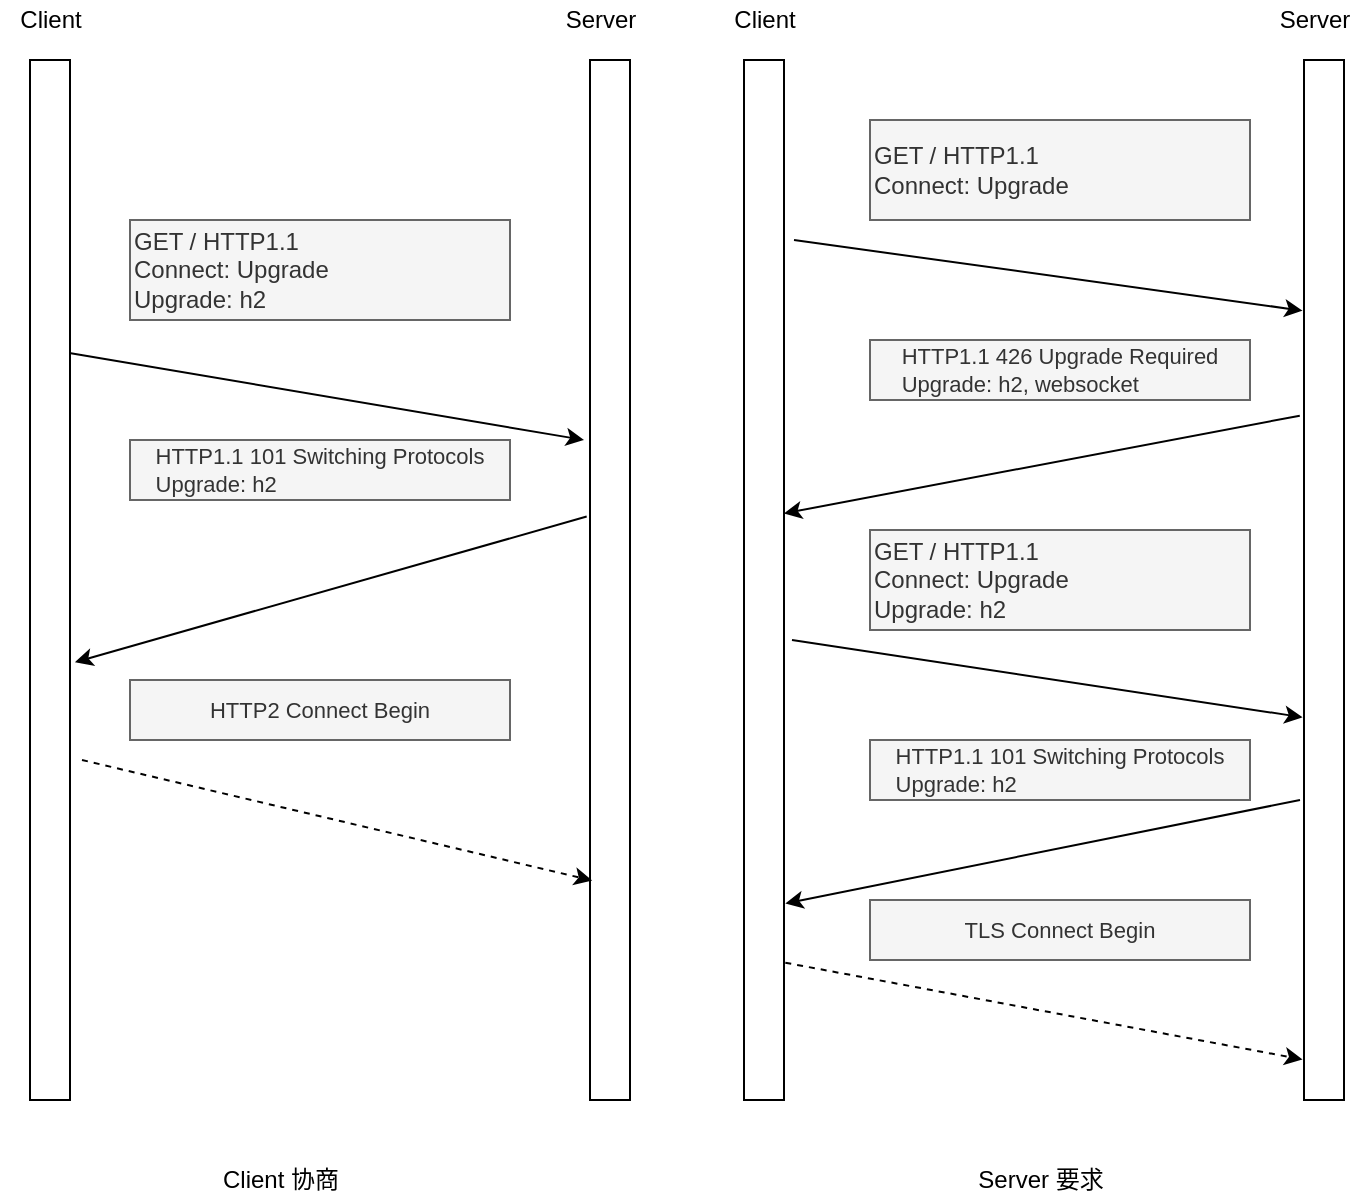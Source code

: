 <mxfile version="15.6.8" type="github">
  <diagram id="EioYZbHYscT3MzkV84WL" name="Page-1">
    <mxGraphModel dx="946" dy="613" grid="1" gridSize="10" guides="1" tooltips="1" connect="1" arrows="1" fold="1" page="1" pageScale="1" pageWidth="827" pageHeight="1169" math="0" shadow="0">
      <root>
        <mxCell id="0" />
        <mxCell id="1" parent="0" />
        <mxCell id="t8I1GnkwRlT8fT6AS5P3-1" value="" style="rounded=0;whiteSpace=wrap;html=1;" parent="1" vertex="1">
          <mxGeometry x="160" y="60" width="20" height="520" as="geometry" />
        </mxCell>
        <mxCell id="t8I1GnkwRlT8fT6AS5P3-5" value="" style="endArrow=classic;html=1;exitX=1.021;exitY=0.282;exitDx=0;exitDy=0;exitPerimeter=0;" parent="1" source="t8I1GnkwRlT8fT6AS5P3-1" edge="1">
          <mxGeometry width="50" height="50" relative="1" as="geometry">
            <mxPoint x="250" y="230" as="sourcePoint" />
            <mxPoint x="437" y="250" as="targetPoint" />
          </mxGeometry>
        </mxCell>
        <mxCell id="t8I1GnkwRlT8fT6AS5P3-6" value="" style="rounded=0;whiteSpace=wrap;html=1;" parent="1" vertex="1">
          <mxGeometry x="440" y="60" width="20" height="520" as="geometry" />
        </mxCell>
        <mxCell id="t8I1GnkwRlT8fT6AS5P3-11" value="&lt;div&gt;&lt;span&gt;GET / HTTP1.1&lt;/span&gt;&lt;/div&gt;&lt;div&gt;&lt;span&gt;Connect: Upgrade&lt;/span&gt;&lt;/div&gt;&lt;div&gt;&lt;span&gt;Upgrade: h2&lt;/span&gt;&lt;/div&gt;" style="text;html=1;align=left;verticalAlign=middle;whiteSpace=wrap;rounded=0;fillColor=#f5f5f5;strokeColor=#666666;fontColor=#333333;" parent="1" vertex="1">
          <mxGeometry x="210" y="140" width="190" height="50" as="geometry" />
        </mxCell>
        <mxCell id="t8I1GnkwRlT8fT6AS5P3-12" value="" style="endArrow=classic;html=1;exitX=-0.083;exitY=0.439;exitDx=0;exitDy=0;entryX=1.124;entryY=0.579;entryDx=0;entryDy=0;entryPerimeter=0;exitPerimeter=0;" parent="1" source="t8I1GnkwRlT8fT6AS5P3-6" target="t8I1GnkwRlT8fT6AS5P3-1" edge="1">
          <mxGeometry width="50" height="50" relative="1" as="geometry">
            <mxPoint x="438" y="180" as="sourcePoint" />
            <mxPoint x="183" y="260" as="targetPoint" />
          </mxGeometry>
        </mxCell>
        <mxCell id="t8I1GnkwRlT8fT6AS5P3-13" value="&lt;div style=&quot;text-align: left ; font-size: 11px&quot;&gt;&lt;font style=&quot;font-size: 11px&quot;&gt;HTTP1.1 101 Switching Protocols&lt;/font&gt;&lt;/div&gt;&lt;div style=&quot;text-align: left ; font-size: 11px&quot;&gt;&lt;font style=&quot;font-size: 11px&quot;&gt;Upgrade: h2&lt;/font&gt;&lt;/div&gt;" style="text;html=1;align=center;verticalAlign=middle;whiteSpace=wrap;rounded=0;fillColor=#f5f5f5;strokeColor=#666666;fontColor=#333333;" parent="1" vertex="1">
          <mxGeometry x="210" y="250" width="190" height="30" as="geometry" />
        </mxCell>
        <mxCell id="t8I1GnkwRlT8fT6AS5P3-15" value="" style="endArrow=classic;html=1;entryX=0.055;entryY=0.789;entryDx=0;entryDy=0;entryPerimeter=0;dashed=1;" parent="1" target="t8I1GnkwRlT8fT6AS5P3-6" edge="1">
          <mxGeometry width="50" height="50" relative="1" as="geometry">
            <mxPoint x="186" y="410" as="sourcePoint" />
            <mxPoint x="440" y="430.96" as="targetPoint" />
          </mxGeometry>
        </mxCell>
        <mxCell id="t8I1GnkwRlT8fT6AS5P3-16" value="Client" style="text;html=1;align=center;verticalAlign=middle;resizable=0;points=[];autosize=1;strokeColor=none;fillColor=none;" parent="1" vertex="1">
          <mxGeometry x="145" y="30" width="50" height="20" as="geometry" />
        </mxCell>
        <mxCell id="t8I1GnkwRlT8fT6AS5P3-17" value="Server" style="text;html=1;align=center;verticalAlign=middle;resizable=0;points=[];autosize=1;strokeColor=none;fillColor=none;" parent="1" vertex="1">
          <mxGeometry x="420" y="30" width="50" height="20" as="geometry" />
        </mxCell>
        <mxCell id="t8I1GnkwRlT8fT6AS5P3-18" value="&lt;div style=&quot;text-align: left ; font-size: 11px&quot;&gt;HTTP2 Connect Begin&lt;/div&gt;" style="text;html=1;align=center;verticalAlign=middle;whiteSpace=wrap;rounded=0;fillColor=#f5f5f5;strokeColor=#666666;fontColor=#333333;" parent="1" vertex="1">
          <mxGeometry x="210" y="370" width="190" height="30" as="geometry" />
        </mxCell>
        <mxCell id="t8I1GnkwRlT8fT6AS5P3-19" value="" style="rounded=0;whiteSpace=wrap;html=1;" parent="1" vertex="1">
          <mxGeometry x="517" y="60" width="20" height="520" as="geometry" />
        </mxCell>
        <mxCell id="t8I1GnkwRlT8fT6AS5P3-20" value="" style="endArrow=classic;html=1;entryX=-0.036;entryY=0.632;entryDx=0;entryDy=0;entryPerimeter=0;" parent="1" target="t8I1GnkwRlT8fT6AS5P3-21" edge="1">
          <mxGeometry width="50" height="50" relative="1" as="geometry">
            <mxPoint x="541" y="350" as="sourcePoint" />
            <mxPoint x="794" y="380" as="targetPoint" />
          </mxGeometry>
        </mxCell>
        <mxCell id="t8I1GnkwRlT8fT6AS5P3-21" value="" style="rounded=0;whiteSpace=wrap;html=1;" parent="1" vertex="1">
          <mxGeometry x="797" y="60" width="20" height="520" as="geometry" />
        </mxCell>
        <mxCell id="t8I1GnkwRlT8fT6AS5P3-22" value="&lt;div&gt;&lt;span&gt;GET / HTTP1.1&lt;/span&gt;&lt;/div&gt;&lt;div&gt;&lt;span&gt;Connect: Upgrade&lt;/span&gt;&lt;/div&gt;&lt;div&gt;&lt;span&gt;Upgrade: h2&lt;/span&gt;&lt;/div&gt;" style="text;html=1;align=left;verticalAlign=middle;whiteSpace=wrap;rounded=0;fillColor=#f5f5f5;strokeColor=#666666;fontColor=#333333;" parent="1" vertex="1">
          <mxGeometry x="580" y="295" width="190" height="50" as="geometry" />
        </mxCell>
        <mxCell id="t8I1GnkwRlT8fT6AS5P3-23" value="" style="endArrow=classic;html=1;entryX=1.033;entryY=0.811;entryDx=0;entryDy=0;entryPerimeter=0;" parent="1" target="t8I1GnkwRlT8fT6AS5P3-19" edge="1">
          <mxGeometry width="50" height="50" relative="1" as="geometry">
            <mxPoint x="795" y="430" as="sourcePoint" />
            <mxPoint x="539" y="470" as="targetPoint" />
          </mxGeometry>
        </mxCell>
        <mxCell id="t8I1GnkwRlT8fT6AS5P3-24" value="&lt;div style=&quot;text-align: left ; font-size: 11px&quot;&gt;&lt;font style=&quot;font-size: 11px&quot;&gt;HTTP1.1 101 Switching Protocols&lt;/font&gt;&lt;/div&gt;&lt;div style=&quot;text-align: left ; font-size: 11px&quot;&gt;&lt;font style=&quot;font-size: 11px&quot;&gt;Upgrade: h2&lt;/font&gt;&lt;/div&gt;" style="text;html=1;align=center;verticalAlign=middle;whiteSpace=wrap;rounded=0;fillColor=#f5f5f5;strokeColor=#666666;fontColor=#333333;" parent="1" vertex="1">
          <mxGeometry x="580" y="400" width="190" height="30" as="geometry" />
        </mxCell>
        <mxCell id="t8I1GnkwRlT8fT6AS5P3-25" value="" style="endArrow=classic;html=1;entryX=-0.036;entryY=0.961;entryDx=0;entryDy=0;entryPerimeter=0;dashed=1;exitX=1.033;exitY=0.868;exitDx=0;exitDy=0;exitPerimeter=0;" parent="1" source="t8I1GnkwRlT8fT6AS5P3-19" target="t8I1GnkwRlT8fT6AS5P3-21" edge="1">
          <mxGeometry width="50" height="50" relative="1" as="geometry">
            <mxPoint x="543" y="410" as="sourcePoint" />
            <mxPoint x="797" y="430.96" as="targetPoint" />
          </mxGeometry>
        </mxCell>
        <mxCell id="t8I1GnkwRlT8fT6AS5P3-26" value="Client" style="text;html=1;align=center;verticalAlign=middle;resizable=0;points=[];autosize=1;strokeColor=none;fillColor=none;" parent="1" vertex="1">
          <mxGeometry x="502" y="30" width="50" height="20" as="geometry" />
        </mxCell>
        <mxCell id="t8I1GnkwRlT8fT6AS5P3-27" value="Server" style="text;html=1;align=center;verticalAlign=middle;resizable=0;points=[];autosize=1;strokeColor=none;fillColor=none;" parent="1" vertex="1">
          <mxGeometry x="777" y="30" width="50" height="20" as="geometry" />
        </mxCell>
        <mxCell id="t8I1GnkwRlT8fT6AS5P3-28" value="&lt;div style=&quot;text-align: left ; font-size: 11px&quot;&gt;TLS Connect Begin&lt;/div&gt;" style="text;html=1;align=center;verticalAlign=middle;whiteSpace=wrap;rounded=0;fillColor=#f5f5f5;strokeColor=#666666;fontColor=#333333;" parent="1" vertex="1">
          <mxGeometry x="580" y="480" width="190" height="30" as="geometry" />
        </mxCell>
        <mxCell id="t8I1GnkwRlT8fT6AS5P3-29" value="" style="endArrow=classic;html=1;entryX=-0.036;entryY=0.241;entryDx=0;entryDy=0;entryPerimeter=0;" parent="1" target="t8I1GnkwRlT8fT6AS5P3-21" edge="1">
          <mxGeometry width="50" height="50" relative="1" as="geometry">
            <mxPoint x="542" y="150" as="sourcePoint" />
            <mxPoint x="794" y="150" as="targetPoint" />
          </mxGeometry>
        </mxCell>
        <mxCell id="t8I1GnkwRlT8fT6AS5P3-30" value="&lt;div&gt;&lt;span&gt;GET / HTTP1.1&lt;/span&gt;&lt;/div&gt;&lt;div&gt;&lt;span&gt;Connect: Upgrade&lt;/span&gt;&lt;/div&gt;" style="text;html=1;align=left;verticalAlign=middle;whiteSpace=wrap;rounded=0;fillColor=#f5f5f5;strokeColor=#666666;fontColor=#333333;" parent="1" vertex="1">
          <mxGeometry x="580" y="90" width="190" height="50" as="geometry" />
        </mxCell>
        <mxCell id="t8I1GnkwRlT8fT6AS5P3-31" value="" style="endArrow=classic;html=1;entryX=0.998;entryY=0.436;entryDx=0;entryDy=0;entryPerimeter=0;exitX=-0.105;exitY=0.342;exitDx=0;exitDy=0;exitPerimeter=0;" parent="1" source="t8I1GnkwRlT8fT6AS5P3-21" target="t8I1GnkwRlT8fT6AS5P3-19" edge="1">
          <mxGeometry width="50" height="50" relative="1" as="geometry">
            <mxPoint x="797" y="190" as="sourcePoint" />
            <mxPoint x="539.66" y="241.72" as="targetPoint" />
          </mxGeometry>
        </mxCell>
        <mxCell id="t8I1GnkwRlT8fT6AS5P3-32" value="&lt;div style=&quot;text-align: left ; font-size: 11px&quot;&gt;&lt;font style=&quot;font-size: 11px&quot;&gt;HTTP1.1 426 Upgrade Required&lt;/font&gt;&lt;/div&gt;&lt;div style=&quot;text-align: left ; font-size: 11px&quot;&gt;&lt;font style=&quot;font-size: 11px&quot;&gt;Upgrade: h2, websocket&lt;/font&gt;&lt;/div&gt;" style="text;html=1;align=center;verticalAlign=middle;whiteSpace=wrap;rounded=0;fillColor=#f5f5f5;strokeColor=#666666;fontColor=#333333;" parent="1" vertex="1">
          <mxGeometry x="580" y="200" width="190" height="30" as="geometry" />
        </mxCell>
        <mxCell id="t8I1GnkwRlT8fT6AS5P3-33" value="Client 协商" style="text;html=1;align=center;verticalAlign=middle;resizable=0;points=[];autosize=1;strokeColor=none;fillColor=none;" parent="1" vertex="1">
          <mxGeometry x="250" y="610" width="70" height="20" as="geometry" />
        </mxCell>
        <mxCell id="t8I1GnkwRlT8fT6AS5P3-34" value="Server 要求" style="text;html=1;align=center;verticalAlign=middle;resizable=0;points=[];autosize=1;strokeColor=none;fillColor=none;" parent="1" vertex="1">
          <mxGeometry x="625" y="610" width="80" height="20" as="geometry" />
        </mxCell>
      </root>
    </mxGraphModel>
  </diagram>
</mxfile>
